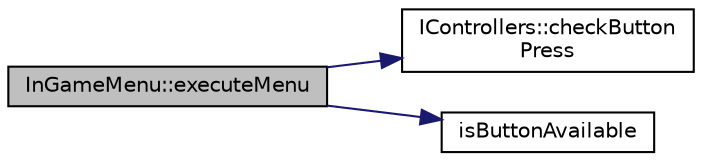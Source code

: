 digraph "InGameMenu::executeMenu"
{
 // LATEX_PDF_SIZE
  edge [fontname="Helvetica",fontsize="10",labelfontname="Helvetica",labelfontsize="10"];
  node [fontname="Helvetica",fontsize="10",shape=record];
  rankdir="LR";
  Node1 [label="InGameMenu::executeMenu",height=0.2,width=0.4,color="black", fillcolor="grey75", style="filled", fontcolor="black",tooltip=" "];
  Node1 -> Node2 [color="midnightblue",fontsize="10",style="solid"];
  Node2 [label="IControllers::checkButton\lPress",height=0.2,width=0.4,color="black", fillcolor="white", style="filled",URL="$class_i_controllers.html#a0c094e58f5eef47724341c44279f6b3a",tooltip=" "];
  Node1 -> Node3 [color="midnightblue",fontsize="10",style="solid"];
  Node3 [label="isButtonAvailable",height=0.2,width=0.4,color="black", fillcolor="white", style="filled",URL="$_in_game_menu_8cpp.html#aea69d20566b969eaf1c4d2a4cef593dc",tooltip=" "];
}
